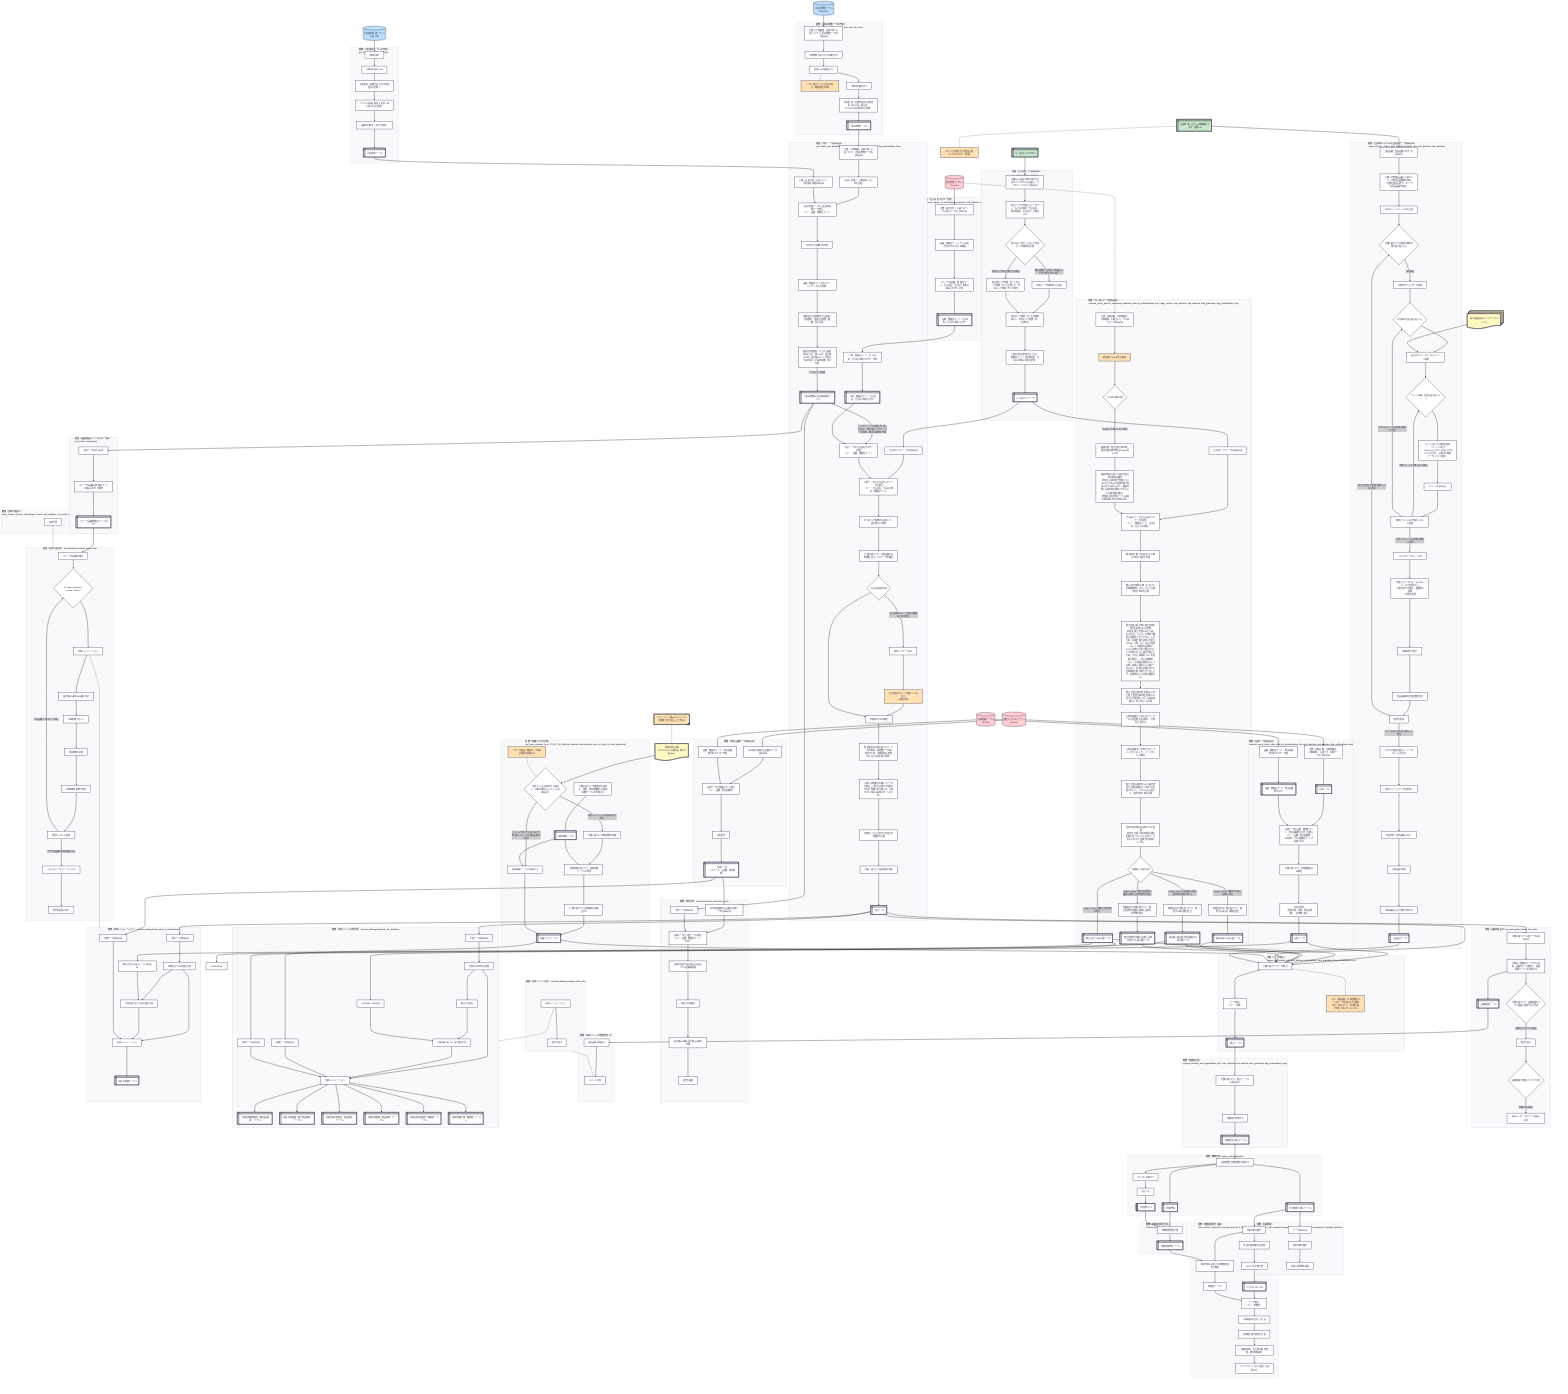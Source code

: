 ---
config:
  theme: redux
---
flowchart TD
 subgraph s1["関数（在庫データ読み込み）：<br>compute_hourly_buhin_zaiko_data_by_hinban(hinban_info, start_datetime, end_datetime, flag_useDataBase, kojo)"]
        n10["引数（対象品番、対象整備室、対象期間）に基づき、在庫データの読み込み"]
        n4["品番・整備室コード・拠点所番地対応マスター作成"]
        n13["在庫データに品番・整備室コード・拠点所番地マスターを統合<br>（キー：品番、拠点所番地）<br>★在庫データに整備室コードが追加される"]
        n19["在庫データ<br>"]
        n187["在庫データ"]
        n188["品番・整備室コード・拠点所番地マスター"]
        n189["引数に基づいて、対象整備室のみ抽出"]
        n190["列名の変更<br>（更新日時→日時、現在在庫（箱）→在庫数（箱））"]
  end
 subgraph s2["関数（かんばんデータ読み込み）：<br>compute_hourly_specific_checkpoint_kanbansu_data_by_hinban(hinban_info, target_column, start_datetime, end_datetime, time_granularity, flag_useDataBase, kojo)"]
        n16["引数（対象品番、対象整備室、対象期間）に基づいて、かんばんデータ読み込み"]
        n46["引数毎の処理を判定"]
        n47["時間粒度の引数に基づいて、順立装置内の滞留と前倒し出庫の差分数を集計"]
        n48["かんばんデータに仕入先ダイヤデータを統合<br>（キー：整備室コード、仕入先名、仕入先工場名）"]
        n49["仕入先ダイヤデータの読み込み"]
        n50["納入便列と納入日列をもとに納入予定日時列を作成"]
        n51["納入予定日時列と納入LT列から非稼働時間をスキップして入庫予定日時列を計算<br>"]
        n52@{ label: "順立装置入庫日時と順立出庫日時列を仮想FIFOに変換<br>【内容】<span style=\"padding-left:\">順立装置においては、先入先出し（FIFO）の原則が厳密には適用されていない。</span><span style=\"padding-left:\">このため、在庫変動を適切に分析するには、入庫（IN）および出庫（OUT）の順序を仮想的にFIFOに準拠する形で補正することが必要である。補正手順としては、まず入庫時刻（IN）を昇順に整列し、次に出庫時刻（OUT）も昇順に整列する。その後、昇順に整列した入庫データに対し、同様に昇順に並べた出庫時刻を順次割り当てることで、仮想的なFIFO対応を構築する。</span>" }
        n53["順立装置入庫日時_FIFO補正済列と入庫出庫補正LT分布から生成されたリードタイムとを用いて、出庫予定日時を計算"]
        n21["納入予定かんばん数データ"]
        n22["西尾東～部品置き場の滞留かんばん数データ"]
        n23["期待在庫かんばん数データ"]
        n24["順立装置内の滞留と前倒し出庫の差分かんばん数データ"]
        n168["検収日時列に基づく順立装置入庫日時列の補完<br>【内容】入庫日時が欠損しているにもかかわらず出庫日時が存在するかんばんに対し、検収日時と入庫日時の既存ペアをもとに入庫日時を補完。<br>【理由】所在管理テーブル由来の異常値に対する暫定対応。"]
        n191["納入便がNoneの行を削除"]
        n192["かんばん数の判定"]
        n193["検収日時、順立装置入庫日時、順立装置出庫日時をdatetime型にする"]
        n194["順立装置入庫日時_仮想FIFO列と順立装置出庫日時_仮想FIFO列から入庫出庫LT列（入庫出庫補正LT列と呼ぶ）を計算"]
        n195["入庫出庫補正LT列に対して、カーネル密度推定を適用し、分布を計算する"]
        n196["入庫出庫補正LT分布からサンプリングすることで、リードタイムを抽出"]
        n197@{ label: "出庫予定日時列を仮想FIFOに変換<br><span style=\"color:\">【内容】</span>出庫予定日時列の値を昇順に並べたリストを作り、それをそのまま 出庫予定日時 列に代入" }
        n199["時間粒度の引数に基づいて、滞留かんばん数を集計"]
        n200["時間粒度の引数に基づいて、期待かんばん在庫数を集計"]
  end
 subgraph s3["関数（手配データ読み込み）：<br>get_hinban_info_detail(hinban_info, selected_datetime, flag_display, flag_useDataBase, kojo)"]
        n29["引数（対象期間、対象工場）に基づいて、手配必要数データを読み込み"]
        n30["手配必要数データ縦展開（行と列を反転）"]
        n32["引数（対象工場）に基づいて、手配運用情報読み込み"]
        n31["手配必要数データと手配運用情報データ統合<br>（キー：品番、整備室コード）"]
        n34["工場・整備室コード・仕入先名・仕入先工場名マスター作成"]
        n36["手配データに仕入先名マスターを統合<br>（キー：品番、整備室コード）<br>"]
        n35["仕入先ダイヤデータの読み込み"]
        n37["手配データに仕入先ダイヤデータを統合<br>（キー：仕入先名、仕入先工場名、整備室コード）"]
        n38["不等ピッチ係数列を活用して、設計値MAX更新"]
        n39["引数に基づいて、対象品番＆対象整備室コードのデータを抽出"]
        n40["時間粒度の引数に基づいて、データを拡張（必要数データは1単位のため、1時間単位に変換するなどの前処理が必要）"]
        n41["工場の時間割を考慮してデータを補正（0時から8時までは前の日の必要数に置き換える。工場の1日の扱いは8時スタートのため）"]
        n43["引数に基づいて指定期間を抽出"]
        n44["手配データ"]
        n81["手配必要数＆手配運用情報テーブル"]
        n218["日付列から週番号列作成"]
        n219["品番、整備室コード列をクリーニング（-などを削除）"]
        n220["週番号列と必要数列から週最大日量数列、週最大日量数（箱数）列を計算"]
        n221["週最大日量数列、サイクル情報列などから、便Ave列、設計値MIN列、設計値MAX（この時点では不等ピッチは未考慮）列を作成"]
        n222["工場・整備室コード・仕入先名、仕入先工場名マスター"]
        n224["仕入先名異常判定"]
        n225["異常メッセージ表示"]
        n226["仕入先名のユニーク値を１つにする<br>※暫定対応"]
        n227["対象年月行のみ抽出"]
        n228["各時間ごとに月末までの最大日量数列を計算"]
  end
 subgraph s4["関数（データ統合）：<br>merge_data(hinban_info, start_datetime, end_datetime, time_granularity, flag_useDataBase, kojo)"]
        n45["引数に基づいてデータ抽出"]
        n58["データ統合<br>（キー：日時）"]
        n60["統合テーブル"]
        n255["メモ）対象品番、対象整備室コードのデータを各DBから収集する。次のステップの統合は「日時」をもとにおこなう"]
  end
 subgraph s5["関数（仕入先ダイヤ読み込み）：<br>get_shiiresaki_bin_data(kojo)"]
        n54["引数kojoを基に対象工場の仕入先ダイヤエクセルを決定し、データフレームとして読み込む"]
        n56["各仕入先（各行）に対して不等ピッチ時間等の計算"]
        n55["一部の列名を変更する（受入→整備室コード、発送場所名→仕入先工場名に列名を変更）"]
        n57["仕入先ダイヤデータ"]
        n169["前ステップで作成したデータフレームから対象列（仕入先名、発送場所名、受入など）を抽出する"]
        n173["不等ピッチ時間等を0に設定"]
        n174["最長便ピッチ時間（分）と等ピッチ時間（分）を計算して、不等ピッチ時間（分）を算出"]
        n175["不等ピッチ時間（分）を日数換算にし、不等ピッチ係数（日）を求める"]
  end
 subgraph s7["関数（稼働フラグの計算）：<br>get_kado_schedule_from_172_20_113_185(start_datetime, end_datetime, day_col, night_col, time_granularity)<br>"]
        n61["引数に基づいて時間粒度を決定し、残業、休日稼働無しの基本稼働テーブルを作成する<br>"]
        n62["対象ラインと対象年月を指定し、対象の残業CSVファイルを読み込む"]
        n64["残業時間に基づいて、基本稼働テーブルを更新"]
        n65["稼働フラグテーブル"]
        n66["引数に基づいて残業時間を参照"]
        n178["引数に基づいて対象期間のみ抽出する"]
        n179["基本稼働テーブルを採用する"]
        n180["基本稼働テーブル"]
        n181["メモ）分析は、確定列、予測は計画列を参照する"]
  end
 subgraph s10["関数（生産物流システムの生産指示データ読み込み）<br>compute_hourly_chakou_data_by_hinban(hinban_info, start_datetime, end_datetime)"]
        n69["部品品番・製品品番マスターを読み込む"]
        n232["引数（対象部品品番）に基づいて、対象製品品番群を特定<br>（引数の部品に紐づくユニークな製品品番を特定）"]
        n233["年月のディレクトリパスを生成"]
        n234["引数に基づいて対象年月毎の処理を繰り返し行う"]
        n235["日付毎の処理を繰り返し行う"]
        n236["該当日付フォルダーの全ファイル取得"]
        n237["ファイル毎の処置を繰り返し行う"]
        n238["ファイル名から時刻を取得<br>（ファイル名がTYAKJ&amp;N4_002741のようになっているため、_の後ろを時刻データとして取得）"]
        n239["ファイルを読み込む"]
        n240["時刻とファイルの中身をリストに追加"]
        n241["リストをデータフレーム化"]
        n242["対象日付フォルダーの取得"]
        n245["作成したデータフレームに対して、以下処理を行う<br>①改行文字で分解し、複数列に展開<br>②列名を変更"]
        n246["1時間単位で集計"]
        n247["製品品番毎の出現回数を集計"]
        n248["結果を保存"]
        n249["すべての結果を統合し、データフレーム化する"]
        n250["列名クリーニング（空白削除）"]
        n251["列名変更（社内品番にする）"]
        n252["対象品番を抽出"]
        n253["対象品番の合計台数を計算する"]
        n254["生産指示データ"]
  end
 subgraph s11["関数（在庫全品番データ読み込み）"]
        n75["ある特定期間の全品番のデータ読み込み"]
        n76["品番・整備室コード・拠点所番地対応マスター作成"]
        n77["在庫データと整備室コード統合<br>（キー：品番、拠点所番地）"]
        n78["列名変更"]
        n79["在庫データ<br>（スコープ、全品番、特定期間）"]
  end
 subgraph s12["関数（異常判定）visualize.py/show_abnormal_results"]
        n82["ある特定期間の全品番の在庫データを読み込み"]
        n83["手配データ読み込み"]
        n84["在庫データと手配データの統合<br>（キー：品番、整備室コード、日付）"]
        n85["在庫中央値が設計値MAXを超えている品番は削除"]
        n86["特定の日時抽出"]
        n88["結果を描画"]
        n89["設計値MAX越え設計値MIN割れ評価"]
  end
 subgraph s13["関数（品番情報表示）get_data.py/get_hinban_info_detail"]
        n90["引数に基づいて手配データの読み込み"]
        n91["対象列（整備室コードや仕入先名、品番など）を抽出し、品番情報テーブルを作成する"]
        n92["結果を表示"]
        n182["引数に基づいて、品番情報をアプリ画面に描画するか判定"]
        n183["品番情報が欠損していたか判定"]
        n184["異常メッセージのアプリ画面に表示"]
        n186["品番情報テーブル"]
  end
 subgraph s14["関数（機械学習）apply_model.py/pipeline"]
        n93["目的変数と説明変数を作成する"]
        n96["学習する"]
        n97["特徴量有り統合テーブル"]
        n98["説明変数X"]
        n99["学習済モデル"]
        n257["モデルを定義する"]
  end
 subgraph s15["関数（特徴量計算）：<br>compute_features_and_target(hinban_info, start_datetime, end_datetime, time_granularity, flag_useDataBase, kojo)"]
        n94["引数に基づいて、統合テーブルを読み込む"]
        n95["特徴量含む統合テーブル"]
        n256["特徴量を作成する"]
  end
 subgraph s16["関数（在庫推移）：<br>show_zaiko_with_baseline( merged_data_df, start_datetime, end_datetime, highlight_datetime)"]
        n100["特定日時を抽出"]
        n101["在庫＋基準線を描画"]
        n102["データ読み込み"]
  end
 subgraph s17["関数（特徴量重要度計算）：<br>compute_feature_importance( model, X)<br><br>"]
        n103["特徴量重要度計算"]
        n104["特徴量重要度テーブル"]
  end
 subgraph s18["関数（特徴量重要度描画）：<br>show_feature_importance( merged_data_df, X, selected_datetime, shap_values)"]
        n105["特定日時で抽出"]
        n107["要因の値列抽出＆X更新"]
        n108["Xのいつもの値計算"]
        n109["特定日時に対応する特徴量柔道度を抽出"]
        n110["データ統合<br>（キー：変数名）"]
        n111["対象期間列を新しく作成"]
        n106["在庫増と減で結果を分割"]
        n112["詳細説明列、不合理な結果削除、順位情報追加"]
        n113["グラフやカードなどの結果を描画する"]
        n258["いつものXのリスト"]
        n259["特徴量テーブル"]
  end
 subgraph s19["関数（品番整備室コードマスター作成）：<br>get_hinban_master(kojo)"]
        n114["手配データを読み込む"]
        n115["ユニークな品番＆整備室コードの組み合わせを抽出"]
        n116["ユニーク品番整備室コードマスター"]
  end
 subgraph s20["関数（在庫リミット計算結果表示）"]
        n117["選択品番情報表示"]
        n118["リミット計算"]
  end
 subgraph s21["関数（在庫リミット計算処理）：fprecast_data.py/setupand_run_simulation"]
        n119["在庫データ読み込み"]
        n120["INかんばん読み込み"]
        n121["手配データ読み込み"]
        n122["日量を16分単位に変換"]
        n123["稼働データ読み込み"]
        n124["納入LTを抽出"]
        n125["工場到着予定かんばん数の計算"]
        n126["在庫シミュレーション"]
        n129["未来在庫推移結果（箱+部品換算）テーブル"]
        n130["未来在庫推移（箱＊部品換算）テーブル"]
        n131["未来在庫計算結果（部品換算）テーブル"]
        n132["未来在庫推移（部品換算）テーブル"]
        n133["未来在庫計算結果（箱換算）テーブル"]
        n134["未来在庫推移（箱換算）テーブル"]
  end
 subgraph s22["関数（在庫予測表示）：<br>show_results_of_future_zaiko(target_column, start_datetime, run_mode, out_parameter, kojo, flag_useDataBase)"]
        n136["在庫予測"]
  end
 subgraph s23["関数（在庫予測計算）：forecastdat.py/compute_future_zaiko"]
        n137["ユニークな品番を抽出"]
        n140["for unigue_hinban in unique_hinbans"]
        n141["在庫シミュレーション"]
        n142["設計値MIN割れMAX越え判定"]
        n143["在庫推移プロット"]
        n144["経過時間を計算"]
        n145["在庫推移を画像で保存"]
        n146["結果をリストに追加"]
        n147["結果を画面に表示"]
        n260["リストをデータフレームにする"]
  end
 subgraph s24["関数（在庫シミュレーション）：forecast_data.py/setup_and_run_simulationfast"]
        n148["在庫データ読み込み"]
        n152["納入予定かんばんデータ読み込み"]
        n164["手配データ読み込み"]
        n165["1時間当たりの日量を計算"]
        n166["工場到着予定かんばん数の計算"]
        n167["在庫シミュレーション"]
        n261["未来在庫数テーブル"]
  end
 subgraph s25["関数（在庫リミット計算）：forecast_data.py/compute_zaiko_limit"]
        n150["在庫シミュレーション"]
        n151["結果を表示"]
  end
 subgraph s26["関数（仕入先名マスター作成）：<br>compute_master_of_shiiresaki(start_datetime, end_datetime, kojo)"]
        n202["引数（過去半年）に基づいて、かんばんデータを読み込み"]
        n201["ユニークな品番、整備室コード、仕入先名、仕入先工場名の組み合わせを計算"]
        n203["品番、整備室コード、仕入先名が空白でない行のみ抽出"]
        n204["品番、整備室コード、仕入先名。仕入先工場名マスター"]
  end
 subgraph s27["関数（手配必要数データの作成）：<br>get_active_data_tehaisu(start_date, end_date, kojo)"]
        n205["引数（対象期間、対象工場）に基づいて、手配必要数データを読み込み"]
        n206["対象整備室の行だけを抽出する"]
        n207["最新verのみ抽出する"]
        n208["メモ）統合テーブル化する場合、毎週更新が必要"]
        n209["対象列を抽出する"]
        n210["列名変更（英数字表記を日本語表記にする。例えば、FDTHK01を対象年月に変換）"]
        n211["手配必要数テーブル"]
  end
 subgraph s28["関数（手配運用テーブルの作成）：<br>get_active_data_tehaiunyo(kojo)"]
        n212["対象列決定"]
        n213["対象列の読み込み"]
        n214["列名変更（英数字表記を日本語表記に変換）"]
        n215["サイクル情報を数値に変換（例えば01を1に変換）"]
        n216["品番列を修正（-などを削除）"]
        n217["手配運用テーブル"]
  end
    n9["自動ラックQRテーブル<br>（Dr.sum）"] --> n10 & n75
    n8["在庫推移テーブル<br>（Dr.sum）"] --> n4 & n76
    n10 --> n187
    n4 --> n188
    n15["所在管理テーブル<br>（Dr.sum）"] -.-> n16
    n16 --> n191
    n13 --> n189
    n26["仕入先ダイヤエクセル<br>"] --> n54
    n27["手配必要数テーブル<br>（IBM_DB）"] --> n205
    n29 --> n30
    n28["手配運用情報テーブル<br>（IBM_DB）"] --> n212
    n30 --> n31
    n32 --> n31
    n31 --> n218
    n34 --> n222
    n35 --> n37
    n36 --> n37
    n37 --> n38
    n38 --> n39
    n39 --> n224
    n40 --> n41
    n41 --> n228
    n43 --> n44
    n19 --> n45 & n119
    n21 --> n45 & n120 & n152
    n22 --> n45 & n170["Untitled Node"]
    n23 --> n45
    n24 --> n45
    n44 --> n45 & n90 & n121 & n164
    n46 -- target_columnが順立装置内の滞留と前倒し出庫の差分の場合 --> n47
    n46 -- target_columnが期待かんばん在庫の場合 --> n200
    n46 -- target_columnが納入予定日時の場合 --> n21
    n49 --> n48
    n48 --> n50
    n50 --> n51
    n51 --> n52
    n52 --> n194
    n53 --> n197
    n47 --> n24
    n54 --> n169
    n56 -- 納入回数が1回などで不等ピッチを計算できない場合 --> n173
    n56 -- 不等ピッチ等を計算できる場合 --> n174
    n55 --> n57
    n57 --> n49 & n35
    n45 --> n58
    n45 -.- n255
    n58 --> n60
    n63["異常お知らせ版<br>\\172.20.113.185\異常お知らせ板\data"] -- <br> --> n62
    n62 -- 残業csvファイルを読み込める場合 --> n66
    n64 --> n178
    n66 --> n64
    n65 --> n45 & n123
    n69 --> n232
    n75 --> n77
    n76 --> n77
    n77 --> n78
    n78 --> n79
    n79 --> n82 & n148
    n81 --> n83 & n114
    n81 -- バックアップ（今日既に作成したもの）があればバックアップから用意。無ければ新規作成 --> n36
    n82 --> n84
    n83 --> n84
    n84 --> n85
    n85 --> n86
    n86 --> n89
    n89 --> n88
    n90 --> n91
    n91 --> n182 & n186
    n95 --> n93
    n60 --> n94
    n94 --> n256
    n93 --> n257 & n98 & n97
    n96 --> n99
    n100 --> n101
    n102 --> n100
    n97 --> n102 & n105
    n98 --> n103
    n99 --> n103
    n103 --> n104
    n105 --> n107 & n109
    n107 --> n108
    n104 --> n109
    n108 --> n258
    n109 --> n259
    n110 --> n111
    n111 --> n106
    n106 --> n112
    n112 --> n113
    n114 --> n115
    n115 --> n116
    n92 --> n183
    n117 --> n118
    n121 --> n122
    n122 --> n124 & n126
    n124 --> n125
    n120 --> n125
    n125 --> n126
    n123 --> n126
    n119 --> n126
    n126 --> n129 & n130 & n131 & n132 & n133 & n134
    n136 -.- s23
    n116 --> n137
    n137 --> n140
    n140 --> n141
    n141 --> n142
    n141 -.- s24
    n142 --> n143
    n143 --> n144
    n144 --> n145
    n145 --> n146
    n146 -- 他の品番が残っている場合 --> n140
    n146 -- すべての品番の処理が終わった --> n260
    s25 -.- n118
    n150 --> n151
    n150 -.- s21
    n164 --> n165
    n165 --> n166 & n167
    n152 --> n166
    n166 --> n167
    n148 --> n167
    n168 --> n48
    n169 --> n56
    n173 --> n175
    n174 --> n175
    n175 --> n55
    n176["メモ）ライン毎にCSVファイルの格納方法が違うことがある"] -.- n63
    n61 --> n180
    n178 --> n65
    n62 -- ファイルが見つからないなどで残業csvファイルを読み込めない場合 --> n179
    n179 --> n65
    n180 --> n179 & n64
    n181 -.- n62
    n182 -- 可視化フラグが1の場合 --> n92
    n183 -- 欠損がある場合 --> n184
    n186 --> n117
    n187 --> n13
    n188 --> n13
    n189 --> n190
    n190 --> n19
    n191 --> n192
    n192 -- かんばんが1枚以上ある場合 --> n193
    n193 --> n168
    n194 --> n195
    n195 --> n196
    n196 --> n53
    n197 --> n46
    n46 -- target_columnが西尾東～部品置き場の滞留の場合 --> n199
    n199 --> n22
    n200 --> n23
    n201 --> n204
    n15 --> n202
    n202 --> n203
    n203 --> n201
    n204 --> n34
    n205 --> n206
    n206 --> n207
    n207 -.- n208
    n207 --> n209
    n209 --> n210
    n210 --> n211
    n211 --> n29
    n212 --> n213
    n213 --> n214
    n214 --> n215
    n215 --> n216
    n216 --> n217
    n217 --> n32
    n218 --> n219
    n219 --> n220
    n220 --> n221
    n221 -- バックアップ作成 --> n81
    n222 --> n36
    n224 -- 仕入先名のユニーク値が2種類以上ある場合 --> n225
    n225 --> n226
    n226 --> n227
    n224 --> n227
    n227 --> n40
    n228 --> n43
    n230["生産物流システム_流動機種_マスター品番.csv"] --> n69
    n230 -.- n231["メモ）どの部品がどの製品と紐づくかのマスターが必要"]
    n232 --> n233
    n233 --> n234
    n234 -- 年月指定 --> n242
    n235 --> n236
    n236 --> n237
    n74["着工実績送信のバックアップファイル"] --> n236
    n237 --> n238
    n238 --> n239
    n239 --> n240
    n240 -- 対象ファイルが残っている場合 --> n237
    n240 -- すべてのファイルの処理が終わった場合 --> n235 & n241
    n242 --> n235
    n241 --> n245
    n245 --> n246
    n246 --> n247
    n248 -- すべての年月の処理が終わってない場合 --> n234
    n248 -- すべての年月の処理が終わった場合 --> n249
    n247 --> n248
    n249 --> n250
    n250 --> n251
    n251 --> n252
    n252 --> n253
    n253 --> n254
    n254 --> n45
    n256 --> n95
    n257 --> n96
    n258 --> n110
    n259 --> n110
    n260 --> n147
    n167 --> n261
    n10@{ shape: rect}
    n13@{ shape: rect}
    n19@{ shape: internal-storage}
    n187@{ shape: internal-storage}
    n188@{ shape: internal-storage}
    n46@{ shape: diam}
    n47@{ shape: rect}
    n49@{ shape: rect}
    n50@{ shape: rect}
    n51@{ shape: rect}
    n52@{ shape: rect}
    n53@{ shape: rect}
    n21@{ shape: internal-storage}
    n22@{ shape: internal-storage}
    n23@{ shape: internal-storage}
    n24@{ shape: internal-storage}
    n192@{ shape: decision}
    n197@{ shape: rect}
    n30@{ shape: rect}
    n32@{ shape: rect}
    n34@{ shape: rect}
    n36@{ shape: rect}
    n37@{ shape: rect}
    n38@{ shape: rect}
    n39@{ shape: rect}
    n40@{ shape: rect}
    n41@{ shape: rect}
    n43@{ shape: rect}
    n44@{ shape: internal-storage}
    n81@{ shape: internal-storage}
    n222@{ shape: internal-storage}
    n224@{ shape: diam}
    n58@{ shape: rect}
    n60@{ shape: internal-storage}
    n54@{ shape: rect}
    n56@{ shape: diam}
    n57@{ shape: internal-storage}
    n169@{ shape: rect}
    n173@{ shape: rect}
    n174@{ shape: rect}
    n175@{ shape: rect}
    n62@{ shape: diam}
    n64@{ shape: rect}
    n65@{ shape: internal-storage}
    n66@{ shape: rect}
    n178@{ shape: rect}
    n179@{ shape: rect}
    n180@{ shape: internal-storage}
    n181@{ shape: rect}
    n69@{ shape: rect}
    n234@{ shape: diam}
    n235@{ shape: diam}
    n237@{ shape: diam}
    n248@{ shape: rect}
    n254@{ shape: internal-storage}
    n76@{ shape: rect}
    n77@{ shape: rect}
    n78@{ shape: rect}
    n79@{ shape: internal-storage}
    n83@{ shape: rect}
    n84@{ shape: rect}
    n86@{ shape: rect}
    n88@{ shape: rect}
    n91@{ shape: rect}
    n92@{ shape: rect}
    n182@{ shape: decision}
    n183@{ shape: diam}
    n186@{ shape: internal-storage}
    n96@{ shape: rect}
    n97@{ shape: internal-storage}
    n98@{ shape: internal-storage}
    n99@{ shape: lin-proc}
    n95@{ shape: internal-storage}
    n101@{ shape: proc}
    n102@{ shape: proc}
    n104@{ shape: internal-storage}
    n107@{ shape: rect}
    n108@{ shape: rect}
    n109@{ shape: rect}
    n110@{ shape: rect}
    n112@{ shape: rect}
    n113@{ shape: rect}
    n258@{ shape: internal-storage}
    n115@{ shape: rect}
    n116@{ shape: internal-storage}
    n118@{ shape: rect}
    n120@{ shape: rect}
    n121@{ shape: rect}
    n122@{ shape: rect}
    n123@{ shape: rect}
    n124@{ shape: rect}
    n125@{ shape: rect}
    n126@{ shape: rect}
    n129@{ shape: internal-storage}
    n130@{ shape: internal-storage}
    n131@{ shape: internal-storage}
    n132@{ shape: internal-storage}
    n133@{ shape: internal-storage}
    n134@{ shape: internal-storage}
    n140@{ shape: diam}
    n141@{ shape: rect}
    n142@{ shape: rect}
    n143@{ shape: rect}
    n144@{ shape: rect}
    n145@{ shape: rect}
    n146@{ shape: rect}
    n147@{ shape: rect}
    n261@{ shape: internal-storage}
    n204@{ shape: internal-storage}
    n211@{ shape: internal-storage}
    n217@{ shape: internal-storage}
    n9@{ shape: cyl}
    n8@{ shape: cyl}
    n15@{ shape: cyl}
    n26@{ shape: internal-storage}
    n27@{ shape: db}
    n28@{ shape: db}
    n63@{ shape: doc}
    n176@{ shape: tag-proc}
    n230@{ shape: internal-storage}
    n74@{ shape: docs}
    style n191 fill:#FFE0B2
    style n226 fill:#FFE0B2
    style n255 fill:#FFE0B2
    style n181 fill:#FFE0B2
    style n208 fill:#FFE0B2
    style n9 fill:#FFCDD2
    style n8 fill:#FFCDD2
    style n15 fill:#FFCDD2
    style n26 fill:#C8E6C9
    style n27 fill:#BBDEFB
    style n28 fill:#BBDEFB
    style n63 fill:#FFF9C4
    style n176 fill:#FFE0B2
    style n230 fill:#C8E6C9
    style n231 fill:#FFE0B2
    style n74 fill:#FFF9C4